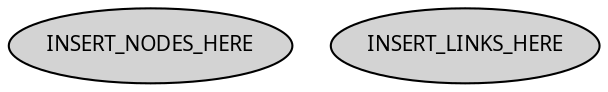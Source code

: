 digraph DependencyDiagramTemplate
{
  ranksep=0.5;
  ratio=auto;

  node [style="filled" fontname="verdana" fontsize="10.0"];

<INSERT_NODES_HERE>
<INSERT_LINKS_HERE>
}